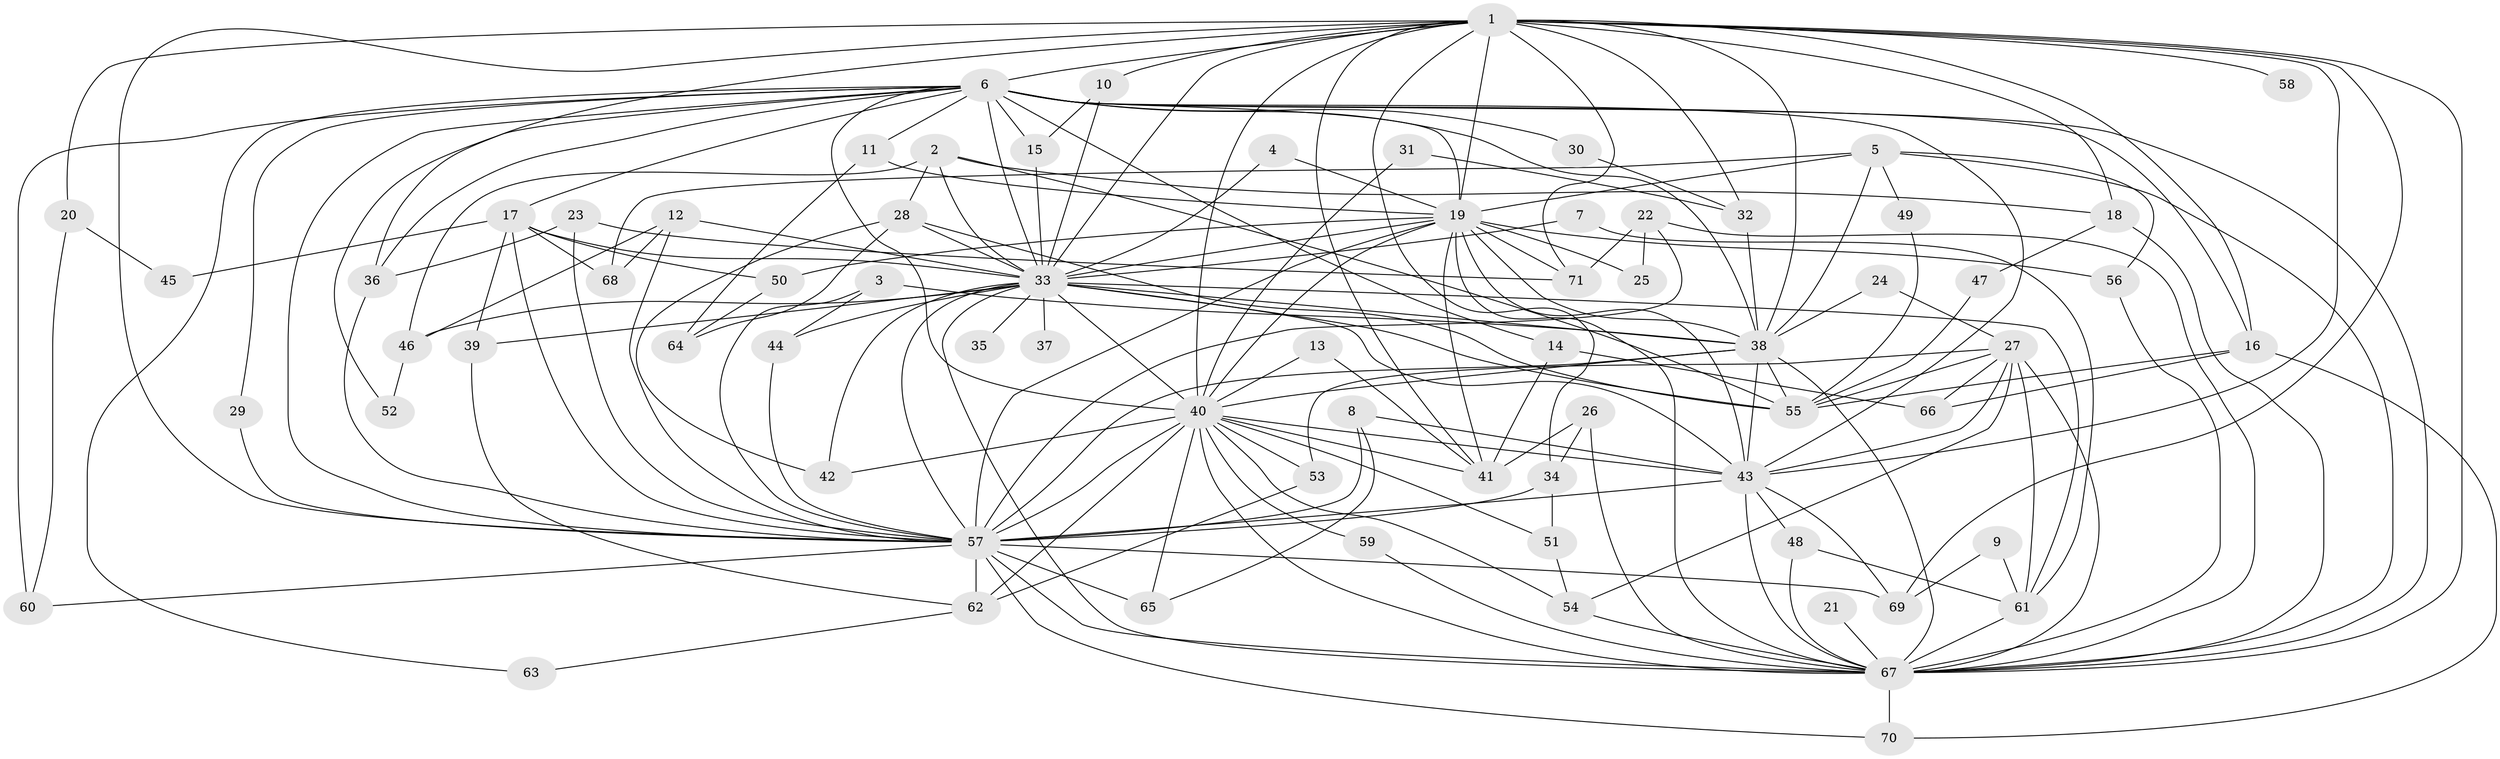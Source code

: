 // original degree distribution, {25: 0.00847457627118644, 22: 0.00847457627118644, 23: 0.00847457627118644, 15: 0.01694915254237288, 16: 0.00847457627118644, 29: 0.00847457627118644, 19: 0.00847457627118644, 28: 0.00847457627118644, 20: 0.00847457627118644, 3: 0.22033898305084745, 8: 0.01694915254237288, 6: 0.01694915254237288, 5: 0.059322033898305086, 7: 0.00847457627118644, 4: 0.09322033898305085, 2: 0.5}
// Generated by graph-tools (version 1.1) at 2025/36/03/04/25 23:36:21]
// undirected, 71 vertices, 184 edges
graph export_dot {
  node [color=gray90,style=filled];
  1;
  2;
  3;
  4;
  5;
  6;
  7;
  8;
  9;
  10;
  11;
  12;
  13;
  14;
  15;
  16;
  17;
  18;
  19;
  20;
  21;
  22;
  23;
  24;
  25;
  26;
  27;
  28;
  29;
  30;
  31;
  32;
  33;
  34;
  35;
  36;
  37;
  38;
  39;
  40;
  41;
  42;
  43;
  44;
  45;
  46;
  47;
  48;
  49;
  50;
  51;
  52;
  53;
  54;
  55;
  56;
  57;
  58;
  59;
  60;
  61;
  62;
  63;
  64;
  65;
  66;
  67;
  68;
  69;
  70;
  71;
  1 -- 6 [weight=2.0];
  1 -- 10 [weight=1.0];
  1 -- 16 [weight=1.0];
  1 -- 18 [weight=1.0];
  1 -- 19 [weight=2.0];
  1 -- 20 [weight=1.0];
  1 -- 32 [weight=2.0];
  1 -- 33 [weight=3.0];
  1 -- 34 [weight=1.0];
  1 -- 36 [weight=1.0];
  1 -- 38 [weight=2.0];
  1 -- 40 [weight=2.0];
  1 -- 41 [weight=1.0];
  1 -- 43 [weight=2.0];
  1 -- 57 [weight=3.0];
  1 -- 58 [weight=1.0];
  1 -- 67 [weight=3.0];
  1 -- 69 [weight=1.0];
  1 -- 71 [weight=1.0];
  2 -- 18 [weight=1.0];
  2 -- 28 [weight=1.0];
  2 -- 33 [weight=1.0];
  2 -- 46 [weight=1.0];
  2 -- 55 [weight=1.0];
  3 -- 38 [weight=1.0];
  3 -- 44 [weight=1.0];
  3 -- 57 [weight=1.0];
  4 -- 19 [weight=1.0];
  4 -- 33 [weight=1.0];
  5 -- 19 [weight=1.0];
  5 -- 38 [weight=1.0];
  5 -- 49 [weight=1.0];
  5 -- 56 [weight=1.0];
  5 -- 67 [weight=1.0];
  5 -- 68 [weight=1.0];
  6 -- 11 [weight=2.0];
  6 -- 14 [weight=1.0];
  6 -- 15 [weight=1.0];
  6 -- 16 [weight=1.0];
  6 -- 17 [weight=1.0];
  6 -- 19 [weight=1.0];
  6 -- 29 [weight=1.0];
  6 -- 30 [weight=1.0];
  6 -- 33 [weight=1.0];
  6 -- 36 [weight=1.0];
  6 -- 38 [weight=1.0];
  6 -- 40 [weight=1.0];
  6 -- 43 [weight=2.0];
  6 -- 52 [weight=1.0];
  6 -- 57 [weight=1.0];
  6 -- 60 [weight=2.0];
  6 -- 63 [weight=1.0];
  6 -- 67 [weight=1.0];
  7 -- 33 [weight=1.0];
  7 -- 61 [weight=1.0];
  8 -- 43 [weight=1.0];
  8 -- 57 [weight=1.0];
  8 -- 65 [weight=1.0];
  9 -- 61 [weight=1.0];
  9 -- 69 [weight=1.0];
  10 -- 15 [weight=1.0];
  10 -- 33 [weight=1.0];
  11 -- 19 [weight=1.0];
  11 -- 64 [weight=1.0];
  12 -- 33 [weight=1.0];
  12 -- 46 [weight=1.0];
  12 -- 57 [weight=1.0];
  12 -- 68 [weight=1.0];
  13 -- 40 [weight=1.0];
  13 -- 41 [weight=1.0];
  14 -- 41 [weight=1.0];
  14 -- 66 [weight=1.0];
  15 -- 33 [weight=1.0];
  16 -- 55 [weight=1.0];
  16 -- 66 [weight=1.0];
  16 -- 70 [weight=1.0];
  17 -- 33 [weight=1.0];
  17 -- 39 [weight=1.0];
  17 -- 45 [weight=1.0];
  17 -- 50 [weight=1.0];
  17 -- 57 [weight=1.0];
  17 -- 68 [weight=1.0];
  18 -- 47 [weight=1.0];
  18 -- 67 [weight=1.0];
  19 -- 25 [weight=1.0];
  19 -- 33 [weight=1.0];
  19 -- 38 [weight=1.0];
  19 -- 40 [weight=1.0];
  19 -- 41 [weight=1.0];
  19 -- 43 [weight=1.0];
  19 -- 50 [weight=2.0];
  19 -- 56 [weight=1.0];
  19 -- 57 [weight=1.0];
  19 -- 67 [weight=2.0];
  19 -- 71 [weight=1.0];
  20 -- 45 [weight=1.0];
  20 -- 60 [weight=1.0];
  21 -- 67 [weight=1.0];
  22 -- 25 [weight=1.0];
  22 -- 57 [weight=2.0];
  22 -- 67 [weight=1.0];
  22 -- 71 [weight=1.0];
  23 -- 36 [weight=1.0];
  23 -- 57 [weight=1.0];
  23 -- 71 [weight=1.0];
  24 -- 27 [weight=1.0];
  24 -- 38 [weight=1.0];
  26 -- 34 [weight=1.0];
  26 -- 41 [weight=1.0];
  26 -- 67 [weight=1.0];
  27 -- 43 [weight=1.0];
  27 -- 53 [weight=1.0];
  27 -- 54 [weight=1.0];
  27 -- 55 [weight=1.0];
  27 -- 61 [weight=1.0];
  27 -- 66 [weight=1.0];
  27 -- 67 [weight=1.0];
  28 -- 33 [weight=1.0];
  28 -- 42 [weight=1.0];
  28 -- 55 [weight=1.0];
  28 -- 64 [weight=1.0];
  29 -- 57 [weight=1.0];
  30 -- 32 [weight=1.0];
  31 -- 32 [weight=1.0];
  31 -- 40 [weight=1.0];
  32 -- 38 [weight=1.0];
  33 -- 35 [weight=1.0];
  33 -- 37 [weight=1.0];
  33 -- 38 [weight=1.0];
  33 -- 39 [weight=1.0];
  33 -- 40 [weight=1.0];
  33 -- 42 [weight=1.0];
  33 -- 43 [weight=1.0];
  33 -- 44 [weight=1.0];
  33 -- 46 [weight=1.0];
  33 -- 55 [weight=1.0];
  33 -- 57 [weight=1.0];
  33 -- 61 [weight=1.0];
  33 -- 67 [weight=1.0];
  34 -- 51 [weight=1.0];
  34 -- 57 [weight=2.0];
  36 -- 57 [weight=1.0];
  38 -- 40 [weight=2.0];
  38 -- 43 [weight=1.0];
  38 -- 55 [weight=1.0];
  38 -- 57 [weight=1.0];
  38 -- 67 [weight=1.0];
  39 -- 62 [weight=1.0];
  40 -- 41 [weight=1.0];
  40 -- 42 [weight=1.0];
  40 -- 43 [weight=1.0];
  40 -- 51 [weight=1.0];
  40 -- 53 [weight=1.0];
  40 -- 54 [weight=1.0];
  40 -- 57 [weight=2.0];
  40 -- 59 [weight=1.0];
  40 -- 62 [weight=2.0];
  40 -- 65 [weight=1.0];
  40 -- 67 [weight=1.0];
  43 -- 48 [weight=1.0];
  43 -- 57 [weight=2.0];
  43 -- 67 [weight=1.0];
  43 -- 69 [weight=1.0];
  44 -- 57 [weight=1.0];
  46 -- 52 [weight=1.0];
  47 -- 55 [weight=1.0];
  48 -- 61 [weight=1.0];
  48 -- 67 [weight=1.0];
  49 -- 55 [weight=1.0];
  50 -- 64 [weight=1.0];
  51 -- 54 [weight=1.0];
  53 -- 62 [weight=1.0];
  54 -- 67 [weight=1.0];
  56 -- 67 [weight=1.0];
  57 -- 60 [weight=1.0];
  57 -- 62 [weight=1.0];
  57 -- 65 [weight=1.0];
  57 -- 67 [weight=1.0];
  57 -- 69 [weight=1.0];
  57 -- 70 [weight=1.0];
  59 -- 67 [weight=1.0];
  61 -- 67 [weight=1.0];
  62 -- 63 [weight=1.0];
  67 -- 70 [weight=1.0];
}
